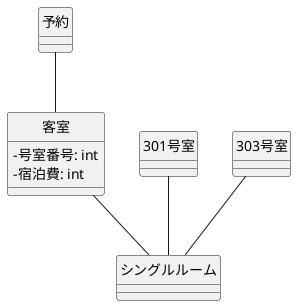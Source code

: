 @startuml 演習3-5
skinparam classAttributeIconSize 0
class 予約 {
}

class 客室 {
  -号室番号: int
  -宿泊費: int
}

class シングルルーム {
}

class 301号室 {
}

class 303号室 {
}

予約 -- 客室
客室 -- シングルルーム
301号室 -- シングルルーム
303号室 -- シングルルーム

hide circle

@enduml
